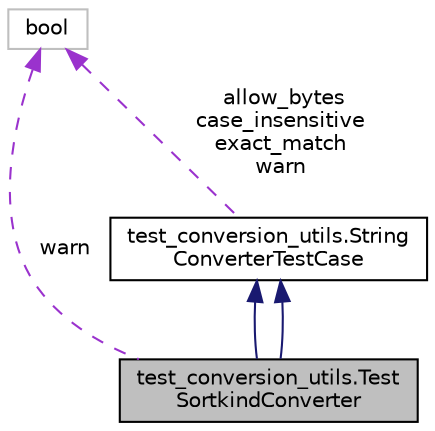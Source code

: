 digraph "test_conversion_utils.TestSortkindConverter"
{
 // LATEX_PDF_SIZE
  edge [fontname="Helvetica",fontsize="10",labelfontname="Helvetica",labelfontsize="10"];
  node [fontname="Helvetica",fontsize="10",shape=record];
  Node1 [label="test_conversion_utils.Test\lSortkindConverter",height=0.2,width=0.4,color="black", fillcolor="grey75", style="filled", fontcolor="black",tooltip=" "];
  Node2 -> Node1 [dir="back",color="midnightblue",fontsize="10",style="solid",fontname="Helvetica"];
  Node2 [label="test_conversion_utils.String\lConverterTestCase",height=0.2,width=0.4,color="black", fillcolor="white", style="filled",URL="$classtest__conversion__utils_1_1StringConverterTestCase.html",tooltip=" "];
  Node3 -> Node2 [dir="back",color="darkorchid3",fontsize="10",style="dashed",label=" allow_bytes\ncase_insensitive\nexact_match\nwarn" ,fontname="Helvetica"];
  Node3 [label="bool",height=0.2,width=0.4,color="grey75", fillcolor="white", style="filled",tooltip=" "];
  Node2 -> Node1 [dir="back",color="midnightblue",fontsize="10",style="solid",fontname="Helvetica"];
  Node3 -> Node1 [dir="back",color="darkorchid3",fontsize="10",style="dashed",label=" warn" ,fontname="Helvetica"];
}
